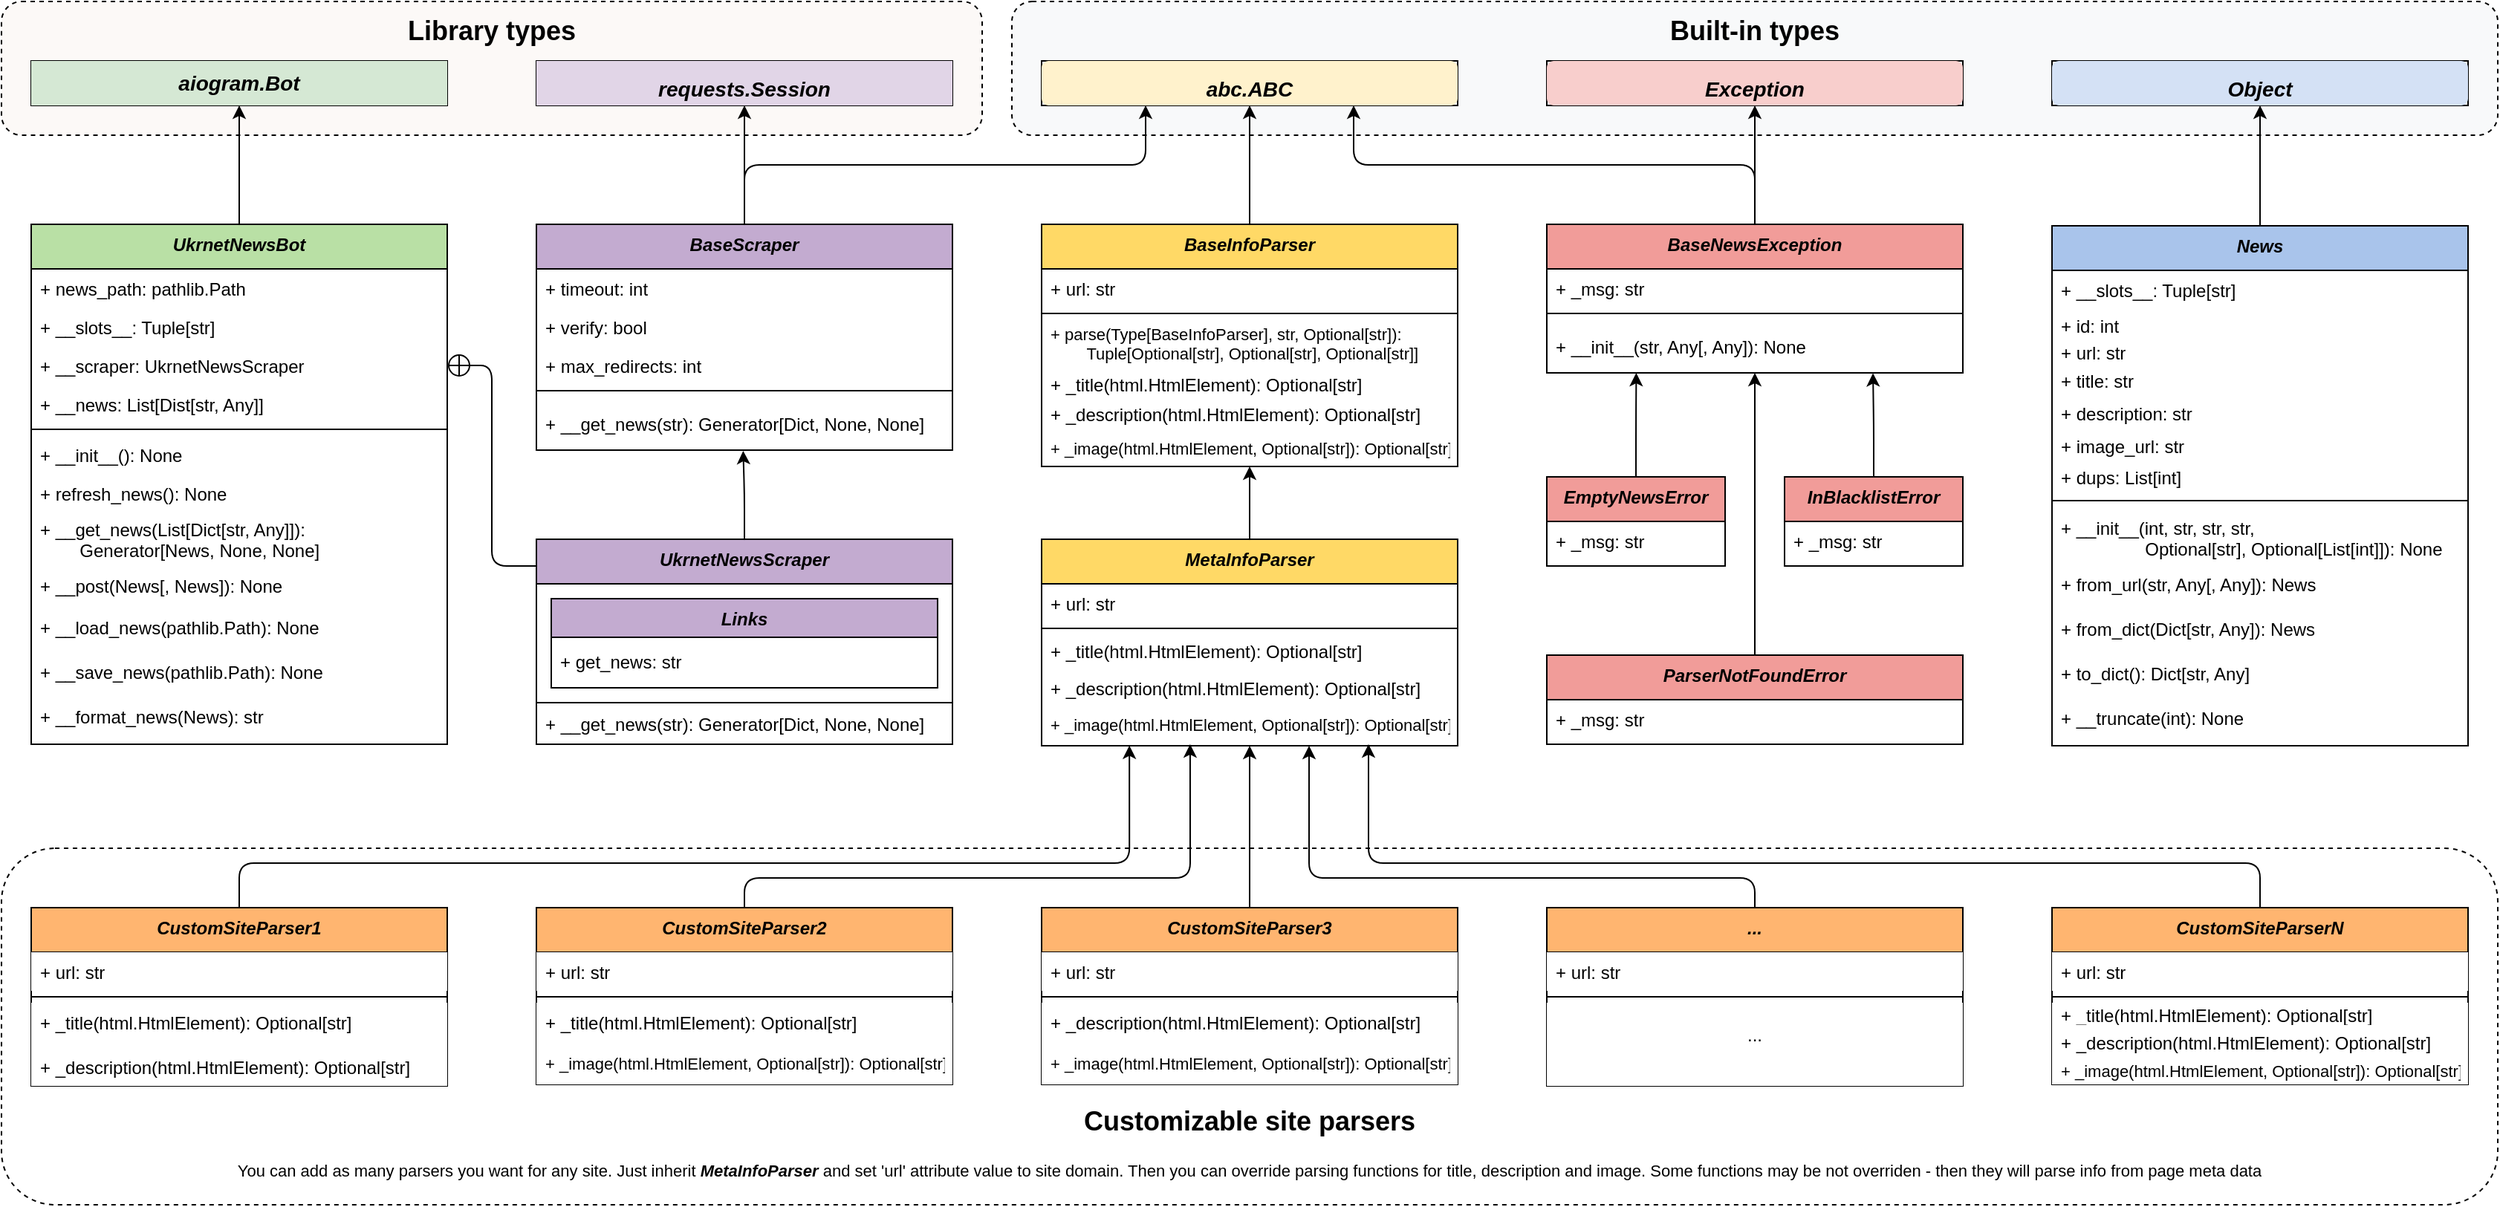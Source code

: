 <mxfile version="14.8.0"><diagram id="6u-zL3Y9RDKCUL9S6H2G" name="Page-1"><mxGraphModel dx="2031" dy="1097" grid="1" gridSize="10" guides="1" tooltips="1" connect="1" arrows="1" fold="1" page="1" pageScale="1" pageWidth="850" pageHeight="1100" background="#FFFFFF" math="0" shadow="0"><root><mxCell id="0"/><mxCell id="1" parent="0"/><mxCell id="o9ur8WxIDNS9izo58gdM-252" value="" style="rounded=1;whiteSpace=wrap;html=1;shadow=0;sketch=0;strokeWidth=1;align=right;verticalAlign=bottom;dashed=1;fillColor=#FFFFFF;" vertex="1" parent="1"><mxGeometry x="10" y="580" width="1680" height="240" as="geometry"/></mxCell><mxCell id="o9ur8WxIDNS9izo58gdM-254" value="&lt;h1&gt;&lt;font style=&quot;font-size: 18px&quot;&gt;Customizable site parsers&lt;br&gt;&lt;/font&gt;&lt;/h1&gt;&lt;p&gt;You can add as many parsers you want for any site. Just inherit &lt;i&gt;&lt;b&gt;MetaInfoParser &lt;/b&gt;&lt;/i&gt;and set 'url' attribute value to site domain. Then you can override parsing functions for title, description and image. Some functions may be not overriden - then they will parse info from page meta data&lt;br&gt;&lt;/p&gt;" style="text;html=1;strokeColor=none;spacing=5;spacingTop=-20;whiteSpace=wrap;overflow=hidden;rounded=0;shadow=0;labelBackgroundColor=#ffffff;sketch=0;fontSize=11;fontColor=#000000;align=center;verticalAlign=bottom;" vertex="1" parent="1"><mxGeometry x="10" y="739" width="1680" height="81" as="geometry"/></mxCell><mxCell id="o9ur8WxIDNS9izo58gdM-104" value="" style="rounded=1;whiteSpace=wrap;html=1;shadow=0;sketch=0;strokeWidth=1;align=right;verticalAlign=bottom;dashed=1;fillColor=#FCF9F7;" vertex="1" parent="1"><mxGeometry x="10" y="10" width="660" height="90" as="geometry"/></mxCell><mxCell id="o9ur8WxIDNS9izo58gdM-108" value="" style="rounded=1;whiteSpace=wrap;html=1;shadow=0;sketch=0;strokeWidth=1;align=right;verticalAlign=bottom;dashed=1;fillColor=#F8F9FA;" vertex="1" parent="1"><mxGeometry x="690" y="10" width="1000" height="90" as="geometry"/></mxCell><mxCell id="o9ur8WxIDNS9izo58gdM-11" value="" style="verticalLabelPosition=bottom;verticalAlign=top;html=1;shape=mxgraph.basic.rect;fillColor2=none;strokeWidth=1;size=20;indent=5;" vertex="1" parent="1"><mxGeometry x="30" y="50" width="280" height="30" as="geometry"/></mxCell><mxCell id="o9ur8WxIDNS9izo58gdM-62" value="" style="verticalLabelPosition=bottom;verticalAlign=top;html=1;shape=mxgraph.basic.rect;fillColor2=none;strokeWidth=1;size=20;indent=5;" vertex="1" parent="1"><mxGeometry x="370" y="50" width="280" height="30" as="geometry"/></mxCell><mxCell id="o9ur8WxIDNS9izo58gdM-77" value="" style="verticalLabelPosition=bottom;verticalAlign=top;html=1;shape=mxgraph.basic.rect;fillColor2=none;strokeWidth=1;size=20;indent=5;" vertex="1" parent="1"><mxGeometry x="710" y="50" width="280" height="30" as="geometry"/></mxCell><mxCell id="o9ur8WxIDNS9izo58gdM-109" value="" style="verticalLabelPosition=bottom;verticalAlign=top;html=1;shape=mxgraph.basic.rect;fillColor2=none;strokeWidth=1;size=20;indent=5;" vertex="1" parent="1"><mxGeometry x="1050" y="50" width="280" height="30" as="geometry"/></mxCell><mxCell id="o9ur8WxIDNS9izo58gdM-181" value="" style="verticalLabelPosition=bottom;verticalAlign=top;html=1;shape=mxgraph.basic.rect;fillColor2=none;strokeWidth=1;size=20;indent=5;" vertex="1" parent="1"><mxGeometry x="1390" y="50" width="280" height="30" as="geometry"/></mxCell><mxCell id="o9ur8WxIDNS9izo58gdM-12" value="&lt;div style=&quot;font-size: 14px&quot; align=&quot;center&quot;&gt;&lt;i&gt;&lt;b&gt;&lt;font style=&quot;font-size: 14px&quot;&gt;aiogram.Bot&lt;/font&gt;&lt;/b&gt;&lt;/i&gt;&lt;/div&gt;" style="text;html=1;strokeColor=none;align=center;verticalAlign=middle;whiteSpace=wrap;rounded=0;fillColor=#D5E8D4;" vertex="1" parent="1"><mxGeometry x="30" y="50" width="280" height="30" as="geometry"/></mxCell><mxCell id="o9ur8WxIDNS9izo58gdM-63" value="&lt;div align=&quot;justify&quot;&gt;&lt;i&gt;&lt;br&gt;&lt;/i&gt;&lt;/div&gt;&lt;div style=&quot;font-size: 14px&quot; align=&quot;center&quot;&gt;&lt;i&gt;&lt;b&gt;&lt;font style=&quot;font-size: 14px&quot;&gt;requests.Session&lt;/font&gt;&lt;/b&gt;&lt;/i&gt;&lt;/div&gt;" style="text;html=1;strokeColor=none;align=center;verticalAlign=bottom;whiteSpace=wrap;rounded=0;fillColor=#E1D5E7;" vertex="1" parent="1"><mxGeometry x="370" y="50" width="280" height="30" as="geometry"/></mxCell><mxCell id="o9ur8WxIDNS9izo58gdM-78" value="&lt;div align=&quot;justify&quot;&gt;&lt;i&gt;&lt;br&gt;&lt;/i&gt;&lt;/div&gt;&lt;div style=&quot;font-size: 14px&quot; align=&quot;center&quot;&gt;&lt;i&gt;&lt;b&gt;&lt;font style=&quot;font-size: 14px&quot;&gt;abc.ABC&lt;/font&gt;&lt;/b&gt;&lt;/i&gt;&lt;/div&gt;" style="text;html=1;strokeColor=none;align=center;verticalAlign=bottom;whiteSpace=wrap;rounded=1;fillColor=#FFF2CC;" vertex="1" parent="1"><mxGeometry x="710" y="50" width="280" height="30" as="geometry"/></mxCell><mxCell id="o9ur8WxIDNS9izo58gdM-111" value="&lt;div align=&quot;justify&quot;&gt;&lt;i&gt;&lt;br&gt;&lt;/i&gt;&lt;/div&gt;&lt;div style=&quot;font-size: 14px&quot; align=&quot;center&quot;&gt;&lt;i&gt;&lt;b&gt;&lt;font style=&quot;font-size: 14px&quot;&gt;Exception&lt;/font&gt;&lt;/b&gt;&lt;/i&gt;&lt;/div&gt;" style="text;html=1;strokeColor=none;align=center;verticalAlign=bottom;whiteSpace=wrap;rounded=1;fillColor=#F8CECC;" vertex="1" parent="1"><mxGeometry x="1050" y="50" width="280" height="30" as="geometry"/></mxCell><mxCell id="o9ur8WxIDNS9izo58gdM-182" value="&lt;div align=&quot;justify&quot;&gt;&lt;i&gt;&lt;br&gt;&lt;/i&gt;&lt;/div&gt;&lt;div style=&quot;font-size: 14px&quot; align=&quot;center&quot;&gt;&lt;i&gt;&lt;b&gt;&lt;font style=&quot;font-size: 14px&quot;&gt;Object&lt;/font&gt;&lt;/b&gt;&lt;/i&gt;&lt;/div&gt;" style="text;html=1;strokeColor=none;align=center;verticalAlign=bottom;whiteSpace=wrap;rounded=1;fillColor=#D4E1F5;" vertex="1" parent="1"><mxGeometry x="1390" y="50" width="280" height="30" as="geometry"/></mxCell><mxCell id="o9ur8WxIDNS9izo58gdM-59" style="edgeStyle=orthogonalEdgeStyle;rounded=1;orthogonalLoop=1;jettySize=auto;html=1;exitX=0.5;exitY=0;exitDx=0;exitDy=0;entryX=0.5;entryY=1;entryDx=0;entryDy=0;" edge="1" parent="1" source="o9ur8WxIDNS9izo58gdM-27" target="o9ur8WxIDNS9izo58gdM-12"><mxGeometry relative="1" as="geometry"/></mxCell><mxCell id="o9ur8WxIDNS9izo58gdM-27" value="UkrnetNewsBot" style="swimlane;fontStyle=3;align=center;verticalAlign=top;childLayout=stackLayout;horizontal=1;startSize=30;horizontalStack=0;resizeParent=1;resizeParentMax=0;resizeLast=0;collapsible=1;marginBottom=0;fillColor=#B9E0A5;" vertex="1" parent="1"><mxGeometry x="30" y="160" width="280" height="350" as="geometry"><mxRectangle x="20" y="140" width="100" height="26" as="alternateBounds"/></mxGeometry></mxCell><mxCell id="o9ur8WxIDNS9izo58gdM-28" value="+ news_path: pathlib.Path" style="text;strokeColor=none;fillColor=none;align=left;verticalAlign=top;spacingLeft=4;spacingRight=4;overflow=hidden;rotatable=0;points=[[0,0.5],[1,0.5]];portConstraint=eastwest;" vertex="1" parent="o9ur8WxIDNS9izo58gdM-27"><mxGeometry y="30" width="280" height="26" as="geometry"/></mxCell><mxCell id="o9ur8WxIDNS9izo58gdM-48" value="+ __slots__: Tuple[str]" style="text;strokeColor=none;fillColor=none;align=left;verticalAlign=top;spacingLeft=4;spacingRight=4;overflow=hidden;rotatable=0;points=[[0,0.5],[1,0.5]];portConstraint=eastwest;" vertex="1" parent="o9ur8WxIDNS9izo58gdM-27"><mxGeometry y="56" width="280" height="26" as="geometry"/></mxCell><mxCell id="o9ur8WxIDNS9izo58gdM-51" value="+ __scraper: UkrnetNewsScraper" style="text;strokeColor=none;fillColor=none;align=left;verticalAlign=top;spacingLeft=4;spacingRight=4;overflow=hidden;rotatable=0;points=[[0,0.5],[1,0.5]];portConstraint=eastwest;" vertex="1" parent="o9ur8WxIDNS9izo58gdM-27"><mxGeometry y="82" width="280" height="26" as="geometry"/></mxCell><mxCell id="o9ur8WxIDNS9izo58gdM-52" value="+ __news: List[Dist[str, Any]]" style="text;strokeColor=none;fillColor=none;align=left;verticalAlign=top;spacingLeft=4;spacingRight=4;overflow=hidden;rotatable=0;points=[[0,0.5],[1,0.5]];portConstraint=eastwest;" vertex="1" parent="o9ur8WxIDNS9izo58gdM-27"><mxGeometry y="108" width="280" height="26" as="geometry"/></mxCell><mxCell id="o9ur8WxIDNS9izo58gdM-29" value="" style="line;strokeWidth=1;fillColor=none;align=left;verticalAlign=middle;spacingTop=-1;spacingLeft=3;spacingRight=3;rotatable=0;labelPosition=right;points=[];portConstraint=eastwest;" vertex="1" parent="o9ur8WxIDNS9izo58gdM-27"><mxGeometry y="134" width="280" height="8" as="geometry"/></mxCell><mxCell id="o9ur8WxIDNS9izo58gdM-30" value="+ __init__(): None" style="text;strokeColor=none;fillColor=none;align=left;verticalAlign=top;spacingLeft=4;spacingRight=4;overflow=hidden;rotatable=0;points=[[0,0.5],[1,0.5]];portConstraint=eastwest;" vertex="1" parent="o9ur8WxIDNS9izo58gdM-27"><mxGeometry y="142" width="280" height="26" as="geometry"/></mxCell><mxCell id="o9ur8WxIDNS9izo58gdM-53" value="+ refresh_news(): None" style="text;strokeColor=none;fillColor=none;align=left;verticalAlign=top;spacingLeft=4;spacingRight=4;overflow=hidden;rotatable=0;points=[[0,0.5],[1,0.5]];portConstraint=eastwest;" vertex="1" parent="o9ur8WxIDNS9izo58gdM-27"><mxGeometry y="168" width="280" height="26" as="geometry"/></mxCell><mxCell id="o9ur8WxIDNS9izo58gdM-54" value="+ __get_news(List[Dict[str, Any]]):&#xA;        Generator[News, None, None]" style="text;strokeColor=none;fillColor=none;align=left;verticalAlign=middle;spacingLeft=4;spacingRight=4;overflow=hidden;rotatable=0;points=[[0,0.5],[1,0.5]];portConstraint=eastwest;spacing=2;spacingTop=0;spacingBottom=0;" vertex="1" parent="o9ur8WxIDNS9izo58gdM-27"><mxGeometry y="194" width="280" height="36" as="geometry"/></mxCell><mxCell id="o9ur8WxIDNS9izo58gdM-55" value="+ __post(News[, News]): None" style="text;strokeColor=none;fillColor=none;align=left;verticalAlign=top;spacingLeft=4;spacingRight=4;overflow=hidden;rotatable=0;points=[[0,0.5],[1,0.5]];portConstraint=eastwest;" vertex="1" parent="o9ur8WxIDNS9izo58gdM-27"><mxGeometry y="230" width="280" height="30" as="geometry"/></mxCell><mxCell id="o9ur8WxIDNS9izo58gdM-56" value="+ __load_news(pathlib.Path): None" style="text;strokeColor=none;fillColor=none;align=left;verticalAlign=top;spacingLeft=4;spacingRight=4;overflow=hidden;rotatable=0;points=[[0,0.5],[1,0.5]];portConstraint=eastwest;spacing=2;spacingTop=-2;" vertex="1" parent="o9ur8WxIDNS9izo58gdM-27"><mxGeometry y="260" width="280" height="30" as="geometry"/></mxCell><mxCell id="o9ur8WxIDNS9izo58gdM-57" value="+ __save_news(pathlib.Path): None" style="text;strokeColor=none;fillColor=none;align=left;verticalAlign=top;spacingLeft=4;spacingRight=4;overflow=hidden;rotatable=0;points=[[0,0.5],[1,0.5]];portConstraint=eastwest;spacing=2;spacingTop=-2;" vertex="1" parent="o9ur8WxIDNS9izo58gdM-27"><mxGeometry y="290" width="280" height="30" as="geometry"/></mxCell><mxCell id="o9ur8WxIDNS9izo58gdM-58" value="+ __format_news(News): str" style="text;strokeColor=none;fillColor=none;align=left;verticalAlign=top;spacingLeft=4;spacingRight=4;overflow=hidden;rotatable=0;points=[[0,0.5],[1,0.5]];portConstraint=eastwest;spacing=2;spacingTop=-2;" vertex="1" parent="o9ur8WxIDNS9izo58gdM-27"><mxGeometry y="320" width="280" height="30" as="geometry"/></mxCell><mxCell id="o9ur8WxIDNS9izo58gdM-183" style="edgeStyle=orthogonalEdgeStyle;rounded=1;orthogonalLoop=1;jettySize=auto;html=1;exitX=0.5;exitY=0;exitDx=0;exitDy=0;entryX=0.5;entryY=1;entryDx=0;entryDy=0;fontSize=11;startArrow=none;startFill=0;endArrow=classic;endFill=1;" edge="1" parent="1" source="o9ur8WxIDNS9izo58gdM-135" target="o9ur8WxIDNS9izo58gdM-182"><mxGeometry relative="1" as="geometry"/></mxCell><mxCell id="o9ur8WxIDNS9izo58gdM-135" value="News" style="swimlane;fontStyle=3;align=center;verticalAlign=top;childLayout=stackLayout;horizontal=1;startSize=30;horizontalStack=0;resizeParent=1;resizeParentMax=0;resizeLast=0;collapsible=1;marginBottom=0;fillColor=#A9C4EB;" vertex="1" parent="1"><mxGeometry x="1390" y="161" width="280" height="350" as="geometry"><mxRectangle x="20" y="140" width="100" height="26" as="alternateBounds"/></mxGeometry></mxCell><mxCell id="o9ur8WxIDNS9izo58gdM-137" value="+ __slots__: Tuple[str]" style="text;strokeColor=none;fillColor=none;align=left;verticalAlign=top;spacingLeft=4;spacingRight=4;overflow=hidden;rotatable=0;points=[[0,0.5],[1,0.5]];portConstraint=eastwest;" vertex="1" parent="o9ur8WxIDNS9izo58gdM-135"><mxGeometry y="30" width="280" height="26" as="geometry"/></mxCell><mxCell id="o9ur8WxIDNS9izo58gdM-138" value="+ id: int" style="text;strokeColor=none;fillColor=none;align=left;verticalAlign=top;spacingLeft=4;spacingRight=4;overflow=hidden;rotatable=0;points=[[0,0.5],[1,0.5]];portConstraint=eastwest;spacingBottom=0;spacingTop=-2;" vertex="1" parent="o9ur8WxIDNS9izo58gdM-135"><mxGeometry y="56" width="280" height="14" as="geometry"/></mxCell><mxCell id="o9ur8WxIDNS9izo58gdM-148" value="+ url: str" style="text;strokeColor=none;fillColor=none;align=left;verticalAlign=top;spacingLeft=4;spacingRight=4;overflow=hidden;rotatable=0;points=[[0,0.5],[1,0.5]];portConstraint=eastwest;spacingBottom=0;spacingTop=2;" vertex="1" parent="o9ur8WxIDNS9izo58gdM-135"><mxGeometry y="70" width="280" height="20" as="geometry"/></mxCell><mxCell id="o9ur8WxIDNS9izo58gdM-149" value="+ title: str" style="text;strokeColor=none;fillColor=none;align=left;verticalAlign=top;spacingLeft=4;spacingRight=4;overflow=hidden;rotatable=0;points=[[0,0.5],[1,0.5]];portConstraint=eastwest;spacingBottom=0;spacingTop=1;" vertex="1" parent="o9ur8WxIDNS9izo58gdM-135"><mxGeometry y="90" width="280" height="30" as="geometry"/></mxCell><mxCell id="o9ur8WxIDNS9izo58gdM-150" value="+ description: str" style="text;strokeColor=none;fillColor=none;align=left;verticalAlign=top;spacingLeft=4;spacingRight=4;overflow=hidden;rotatable=0;points=[[0,0.5],[1,0.5]];portConstraint=eastwest;spacingBottom=0;spacingTop=-7;" vertex="1" parent="o9ur8WxIDNS9izo58gdM-135"><mxGeometry y="120" width="280" height="20" as="geometry"/></mxCell><mxCell id="o9ur8WxIDNS9izo58gdM-152" value="+ image_url: str" style="text;strokeColor=none;fillColor=none;align=left;verticalAlign=top;spacingLeft=4;spacingRight=4;overflow=hidden;rotatable=0;points=[[0,0.5],[1,0.5]];portConstraint=eastwest;spacingBottom=0;spacingTop=-5;" vertex="1" parent="o9ur8WxIDNS9izo58gdM-135"><mxGeometry y="140" width="280" height="16" as="geometry"/></mxCell><mxCell id="o9ur8WxIDNS9izo58gdM-151" value="+ dups: List[int]" style="text;strokeColor=none;fillColor=none;align=left;verticalAlign=top;spacingLeft=4;spacingRight=4;overflow=hidden;rotatable=0;points=[[0,0.5],[1,0.5]];portConstraint=eastwest;spacingBottom=0;spacingTop=0;" vertex="1" parent="o9ur8WxIDNS9izo58gdM-135"><mxGeometry y="156" width="280" height="24" as="geometry"/></mxCell><mxCell id="o9ur8WxIDNS9izo58gdM-140" value="" style="line;strokeWidth=1;fillColor=none;align=left;verticalAlign=middle;spacingTop=-1;spacingLeft=3;spacingRight=3;rotatable=0;labelPosition=right;points=[];portConstraint=eastwest;" vertex="1" parent="o9ur8WxIDNS9izo58gdM-135"><mxGeometry y="180" width="280" height="10" as="geometry"/></mxCell><mxCell id="o9ur8WxIDNS9izo58gdM-141" value="+ __init__(int, str, str, str,&#xA;                 Optional[str], Optional[List[int]]): None" style="text;strokeColor=none;fillColor=none;align=left;verticalAlign=top;spacingLeft=4;spacingRight=4;overflow=hidden;rotatable=0;points=[[0,0.5],[1,0.5]];portConstraint=eastwest;" vertex="1" parent="o9ur8WxIDNS9izo58gdM-135"><mxGeometry y="190" width="280" height="40" as="geometry"/></mxCell><mxCell id="o9ur8WxIDNS9izo58gdM-147" value="+ from_url(str, Any[, Any]): News" style="text;strokeColor=none;fillColor=none;align=left;verticalAlign=top;spacingLeft=4;spacingRight=4;overflow=hidden;rotatable=0;points=[[0,0.5],[1,0.5]];portConstraint=eastwest;spacing=2;spacingTop=-2;" vertex="1" parent="o9ur8WxIDNS9izo58gdM-135"><mxGeometry y="230" width="280" height="30" as="geometry"/></mxCell><mxCell id="o9ur8WxIDNS9izo58gdM-155" value="+ from_dict(Dict[str, Any]): News" style="text;strokeColor=none;fillColor=none;align=left;verticalAlign=top;spacingLeft=4;spacingRight=4;overflow=hidden;rotatable=0;points=[[0,0.5],[1,0.5]];portConstraint=eastwest;spacing=2;spacingTop=-2;" vertex="1" parent="o9ur8WxIDNS9izo58gdM-135"><mxGeometry y="260" width="280" height="30" as="geometry"/></mxCell><mxCell id="o9ur8WxIDNS9izo58gdM-156" value="+ to_dict(): Dict[str, Any]" style="text;strokeColor=none;fillColor=none;align=left;verticalAlign=top;spacingLeft=4;spacingRight=4;overflow=hidden;rotatable=0;points=[[0,0.5],[1,0.5]];portConstraint=eastwest;spacing=2;spacingTop=-2;" vertex="1" parent="o9ur8WxIDNS9izo58gdM-135"><mxGeometry y="290" width="280" height="30" as="geometry"/></mxCell><mxCell id="o9ur8WxIDNS9izo58gdM-157" value="+ __truncate(int): None" style="text;strokeColor=none;fillColor=none;align=left;verticalAlign=top;spacingLeft=4;spacingRight=4;overflow=hidden;rotatable=0;points=[[0,0.5],[1,0.5]];portConstraint=eastwest;spacing=2;spacingTop=-2;" vertex="1" parent="o9ur8WxIDNS9izo58gdM-135"><mxGeometry y="320" width="280" height="30" as="geometry"/></mxCell><mxCell id="o9ur8WxIDNS9izo58gdM-79" style="edgeStyle=orthogonalEdgeStyle;rounded=1;orthogonalLoop=1;jettySize=auto;html=1;exitX=0.5;exitY=0;exitDx=0;exitDy=0;entryX=0.5;entryY=1;entryDx=0;entryDy=0;" edge="1" parent="1" source="o9ur8WxIDNS9izo58gdM-64" target="o9ur8WxIDNS9izo58gdM-63"><mxGeometry relative="1" as="geometry"/></mxCell><mxCell id="o9ur8WxIDNS9izo58gdM-103" style="edgeStyle=orthogonalEdgeStyle;rounded=1;orthogonalLoop=1;jettySize=auto;html=1;exitX=0.5;exitY=0;exitDx=0;exitDy=0;entryX=0.25;entryY=1;entryDx=0;entryDy=0;startArrow=none;startFill=0;endArrow=classic;endFill=1;" edge="1" parent="1" source="o9ur8WxIDNS9izo58gdM-64" target="o9ur8WxIDNS9izo58gdM-78"><mxGeometry relative="1" as="geometry"/></mxCell><mxCell id="o9ur8WxIDNS9izo58gdM-64" value="BaseScraper" style="swimlane;fontStyle=3;align=center;verticalAlign=top;childLayout=stackLayout;horizontal=1;startSize=30;horizontalStack=0;resizeParent=1;resizeParentMax=0;resizeLast=0;collapsible=1;marginBottom=0;fillColor=#C3ABD0;" vertex="1" parent="1"><mxGeometry x="370" y="160" width="280" height="152" as="geometry"><mxRectangle x="20" y="140" width="100" height="26" as="alternateBounds"/></mxGeometry></mxCell><mxCell id="o9ur8WxIDNS9izo58gdM-65" value="+ timeout: int" style="text;strokeColor=none;fillColor=none;align=left;verticalAlign=top;spacingLeft=4;spacingRight=4;overflow=hidden;rotatable=0;points=[[0,0.5],[1,0.5]];portConstraint=eastwest;" vertex="1" parent="o9ur8WxIDNS9izo58gdM-64"><mxGeometry y="30" width="280" height="26" as="geometry"/></mxCell><mxCell id="o9ur8WxIDNS9izo58gdM-66" value="+ verify: bool" style="text;strokeColor=none;fillColor=none;align=left;verticalAlign=top;spacingLeft=4;spacingRight=4;overflow=hidden;rotatable=0;points=[[0,0.5],[1,0.5]];portConstraint=eastwest;" vertex="1" parent="o9ur8WxIDNS9izo58gdM-64"><mxGeometry y="56" width="280" height="26" as="geometry"/></mxCell><mxCell id="o9ur8WxIDNS9izo58gdM-67" value="+ max_redirects: int" style="text;strokeColor=none;fillColor=none;align=left;verticalAlign=top;spacingLeft=4;spacingRight=4;overflow=hidden;rotatable=0;points=[[0,0.5],[1,0.5]];portConstraint=eastwest;" vertex="1" parent="o9ur8WxIDNS9izo58gdM-64"><mxGeometry y="82" width="280" height="26" as="geometry"/></mxCell><mxCell id="o9ur8WxIDNS9izo58gdM-69" value="" style="line;strokeWidth=1;fillColor=none;align=left;verticalAlign=middle;spacingTop=-1;spacingLeft=3;spacingRight=3;rotatable=0;labelPosition=right;points=[];portConstraint=eastwest;" vertex="1" parent="o9ur8WxIDNS9izo58gdM-64"><mxGeometry y="108" width="280" height="8" as="geometry"/></mxCell><mxCell id="o9ur8WxIDNS9izo58gdM-72" value="+ __get_news(str): Generator[Dict, None, None]" style="text;strokeColor=none;fillColor=none;align=left;verticalAlign=middle;spacingLeft=4;spacingRight=4;overflow=hidden;rotatable=0;points=[[0,0.5],[1,0.5]];portConstraint=eastwest;spacing=2;spacingTop=0;spacingBottom=0;" vertex="1" parent="o9ur8WxIDNS9izo58gdM-64"><mxGeometry y="116" width="280" height="36" as="geometry"/></mxCell><mxCell id="o9ur8WxIDNS9izo58gdM-167" style="edgeStyle=orthogonalEdgeStyle;rounded=1;orthogonalLoop=1;jettySize=auto;html=1;exitX=0.5;exitY=0;exitDx=0;exitDy=0;entryX=0.5;entryY=1;entryDx=0;entryDy=0;startArrow=none;startFill=0;endArrow=classic;endFill=1;" edge="1" parent="1" source="o9ur8WxIDNS9izo58gdM-160" target="o9ur8WxIDNS9izo58gdM-78"><mxGeometry relative="1" as="geometry"/></mxCell><mxCell id="o9ur8WxIDNS9izo58gdM-160" value="BaseInfoParser" style="swimlane;fontStyle=3;align=center;verticalAlign=top;childLayout=stackLayout;horizontal=1;startSize=30;horizontalStack=0;resizeParent=1;resizeParentMax=0;resizeLast=0;collapsible=1;marginBottom=0;fillColor=#FFD966;" vertex="1" parent="1"><mxGeometry x="710" y="160" width="280" height="163" as="geometry"><mxRectangle x="20" y="140" width="100" height="26" as="alternateBounds"/></mxGeometry></mxCell><mxCell id="o9ur8WxIDNS9izo58gdM-161" value="+ url: str" style="text;strokeColor=none;fillColor=none;align=left;verticalAlign=top;spacingLeft=4;spacingRight=4;overflow=hidden;rotatable=0;points=[[0,0.5],[1,0.5]];portConstraint=eastwest;" vertex="1" parent="o9ur8WxIDNS9izo58gdM-160"><mxGeometry y="30" width="280" height="26" as="geometry"/></mxCell><mxCell id="o9ur8WxIDNS9izo58gdM-164" value="" style="line;strokeWidth=1;fillColor=none;align=left;verticalAlign=middle;spacingTop=-1;spacingLeft=3;spacingRight=3;rotatable=0;labelPosition=right;points=[];portConstraint=eastwest;" vertex="1" parent="o9ur8WxIDNS9izo58gdM-160"><mxGeometry y="56" width="280" height="8" as="geometry"/></mxCell><mxCell id="o9ur8WxIDNS9izo58gdM-165" value="+ parse(Type[BaseInfoParser], str, Optional[str]):&#xA;        Tuple[Optional[str], Optional[str], Optional[str]] " style="text;strokeColor=none;fillColor=none;align=left;verticalAlign=middle;spacingLeft=4;spacingRight=4;overflow=hidden;rotatable=0;points=[[0,0.5],[1,0.5]];portConstraint=eastwest;spacing=2;spacingTop=0;spacingBottom=2;fontSize=11;" vertex="1" parent="o9ur8WxIDNS9izo58gdM-160"><mxGeometry y="64" width="280" height="34" as="geometry"/></mxCell><mxCell id="o9ur8WxIDNS9izo58gdM-168" value="+ _title(html.HtmlElement): Optional[str]" style="text;strokeColor=none;fillColor=none;align=left;verticalAlign=middle;spacingLeft=4;spacingRight=4;overflow=hidden;rotatable=0;points=[[0,0.5],[1,0.5]];portConstraint=eastwest;spacing=2;spacingTop=0;spacingBottom=0;fontSize=12;" vertex="1" parent="o9ur8WxIDNS9izo58gdM-160"><mxGeometry y="98" width="280" height="19" as="geometry"/></mxCell><mxCell id="o9ur8WxIDNS9izo58gdM-169" value="+ _description(html.HtmlElement): Optional[str]" style="text;strokeColor=none;fillColor=none;align=left;verticalAlign=middle;spacingLeft=4;spacingRight=4;overflow=hidden;rotatable=0;points=[[0,0.5],[1,0.5]];portConstraint=eastwest;spacing=2;spacingTop=0;spacingBottom=0;fontSize=12;" vertex="1" parent="o9ur8WxIDNS9izo58gdM-160"><mxGeometry y="117" width="280" height="21" as="geometry"/></mxCell><mxCell id="o9ur8WxIDNS9izo58gdM-170" value="+ _image(html.HtmlElement, Optional[str]): Optional[str]" style="text;strokeColor=none;fillColor=none;align=left;verticalAlign=middle;spacingLeft=4;spacingRight=4;overflow=hidden;rotatable=0;points=[[0,0.5],[1,0.5]];portConstraint=eastwest;spacing=2;spacingTop=0;spacingBottom=0;fontSize=11;" vertex="1" parent="o9ur8WxIDNS9izo58gdM-160"><mxGeometry y="138" width="280" height="25" as="geometry"/></mxCell><mxCell id="o9ur8WxIDNS9izo58gdM-178" style="edgeStyle=orthogonalEdgeStyle;rounded=1;orthogonalLoop=1;jettySize=auto;html=1;exitX=0.5;exitY=0;exitDx=0;exitDy=0;entryX=0.5;entryY=1;entryDx=0;entryDy=0;fontSize=11;startArrow=none;startFill=0;endArrow=classic;endFill=1;" edge="1" parent="1" source="o9ur8WxIDNS9izo58gdM-171" target="o9ur8WxIDNS9izo58gdM-160"><mxGeometry relative="1" as="geometry"/></mxCell><mxCell id="o9ur8WxIDNS9izo58gdM-171" value="MetaInfoParser" style="swimlane;fontStyle=3;align=center;verticalAlign=top;childLayout=stackLayout;horizontal=1;startSize=30;horizontalStack=0;resizeParent=1;resizeParentMax=0;resizeLast=0;collapsible=1;marginBottom=0;fillColor=#FFD966;" vertex="1" parent="1"><mxGeometry x="710" y="372" width="280" height="139" as="geometry"><mxRectangle x="20" y="140" width="100" height="26" as="alternateBounds"/></mxGeometry></mxCell><mxCell id="o9ur8WxIDNS9izo58gdM-172" value="+ url: str" style="text;strokeColor=none;fillColor=none;align=left;verticalAlign=top;spacingLeft=4;spacingRight=4;overflow=hidden;rotatable=0;points=[[0,0.5],[1,0.5]];portConstraint=eastwest;" vertex="1" parent="o9ur8WxIDNS9izo58gdM-171"><mxGeometry y="30" width="280" height="26" as="geometry"/></mxCell><mxCell id="o9ur8WxIDNS9izo58gdM-173" value="" style="line;strokeWidth=1;fillColor=none;align=left;verticalAlign=middle;spacingTop=-1;spacingLeft=3;spacingRight=3;rotatable=0;labelPosition=right;points=[];portConstraint=eastwest;" vertex="1" parent="o9ur8WxIDNS9izo58gdM-171"><mxGeometry y="56" width="280" height="8" as="geometry"/></mxCell><mxCell id="o9ur8WxIDNS9izo58gdM-175" value="+ _title(html.HtmlElement): Optional[str]" style="text;strokeColor=none;fillColor=none;align=left;verticalAlign=middle;spacingLeft=4;spacingRight=4;overflow=hidden;rotatable=0;points=[[0,0.5],[1,0.5]];portConstraint=eastwest;spacing=2;spacingTop=0;spacingBottom=0;fontSize=12;" vertex="1" parent="o9ur8WxIDNS9izo58gdM-171"><mxGeometry y="64" width="280" height="22" as="geometry"/></mxCell><mxCell id="o9ur8WxIDNS9izo58gdM-176" value="+ _description(html.HtmlElement): Optional[str]" style="text;strokeColor=none;fillColor=none;align=left;verticalAlign=middle;spacingLeft=4;spacingRight=4;overflow=hidden;rotatable=0;points=[[0,0.5],[1,0.5]];portConstraint=eastwest;spacing=2;spacingTop=4;spacingBottom=0;fontSize=12;" vertex="1" parent="o9ur8WxIDNS9izo58gdM-171"><mxGeometry y="86" width="280" height="24" as="geometry"/></mxCell><mxCell id="o9ur8WxIDNS9izo58gdM-177" value="+ _image(html.HtmlElement, Optional[str]): Optional[str]" style="text;strokeColor=none;fillColor=none;align=left;verticalAlign=middle;spacingLeft=4;spacingRight=4;overflow=hidden;rotatable=0;points=[[0,0.5],[1,0.5]];portConstraint=eastwest;spacing=2;spacingTop=0;spacingBottom=0;fontSize=11;" vertex="1" parent="o9ur8WxIDNS9izo58gdM-171"><mxGeometry y="110" width="280" height="29" as="geometry"/></mxCell><mxCell id="o9ur8WxIDNS9izo58gdM-222" style="edgeStyle=orthogonalEdgeStyle;rounded=1;orthogonalLoop=1;jettySize=auto;html=1;exitX=0.5;exitY=0;exitDx=0;exitDy=0;fontSize=11;startArrow=none;startFill=0;endArrow=classic;endFill=1;" edge="1" parent="1" source="o9ur8WxIDNS9izo58gdM-216" target="o9ur8WxIDNS9izo58gdM-171"><mxGeometry relative="1" as="geometry"/></mxCell><mxCell id="o9ur8WxIDNS9izo58gdM-216" value="CustomSiteParser3" style="swimlane;fontStyle=3;align=center;verticalAlign=top;childLayout=stackLayout;horizontal=1;startSize=30;horizontalStack=0;resizeParent=1;resizeParentMax=0;resizeLast=0;collapsible=1;marginBottom=0;fillColor=#FFB570;" vertex="1" parent="1"><mxGeometry x="710" y="620" width="280" height="119" as="geometry"><mxRectangle x="20" y="140" width="100" height="26" as="alternateBounds"/></mxGeometry></mxCell><mxCell id="o9ur8WxIDNS9izo58gdM-217" value="+ url: str" style="text;strokeColor=none;align=left;verticalAlign=top;spacingLeft=4;spacingRight=4;overflow=hidden;rotatable=0;points=[[0,0.5],[1,0.5]];portConstraint=eastwest;fillColor=#FFFFFF;" vertex="1" parent="o9ur8WxIDNS9izo58gdM-216"><mxGeometry y="30" width="280" height="26" as="geometry"/></mxCell><mxCell id="o9ur8WxIDNS9izo58gdM-218" value="" style="line;strokeWidth=1;align=left;verticalAlign=middle;spacingTop=-1;spacingLeft=3;spacingRight=3;rotatable=0;labelPosition=right;points=[];portConstraint=eastwest;fillColor=#FFFFFF;" vertex="1" parent="o9ur8WxIDNS9izo58gdM-216"><mxGeometry y="56" width="280" height="8" as="geometry"/></mxCell><mxCell id="o9ur8WxIDNS9izo58gdM-219" value="+ _description(html.HtmlElement): Optional[str]" style="text;strokeColor=none;align=left;verticalAlign=middle;spacingLeft=4;spacingRight=4;overflow=hidden;rotatable=0;points=[[0,0.5],[1,0.5]];portConstraint=eastwest;spacing=2;spacingTop=0;spacingBottom=0;fontSize=12;fillColor=#FFFFFF;" vertex="1" parent="o9ur8WxIDNS9izo58gdM-216"><mxGeometry y="64" width="280" height="26" as="geometry"/></mxCell><mxCell id="o9ur8WxIDNS9izo58gdM-221" value="+ _image(html.HtmlElement, Optional[str]): Optional[str]" style="text;strokeColor=none;align=left;verticalAlign=middle;spacingLeft=4;spacingRight=4;overflow=hidden;rotatable=0;points=[[0,0.5],[1,0.5]];portConstraint=eastwest;spacing=2;spacingTop=0;spacingBottom=0;fontSize=11;fillColor=#FFFFFF;" vertex="1" parent="o9ur8WxIDNS9izo58gdM-216"><mxGeometry y="90" width="280" height="29" as="geometry"/></mxCell><mxCell id="o9ur8WxIDNS9izo58gdM-237" style="edgeStyle=orthogonalEdgeStyle;rounded=1;orthogonalLoop=1;jettySize=auto;html=1;exitX=0.5;exitY=0;exitDx=0;exitDy=0;entryX=0.357;entryY=0.966;entryDx=0;entryDy=0;entryPerimeter=0;fontSize=11;startArrow=none;startFill=0;endArrow=classic;endFill=1;" edge="1" parent="1" source="o9ur8WxIDNS9izo58gdM-223" target="o9ur8WxIDNS9izo58gdM-177"><mxGeometry relative="1" as="geometry"><Array as="points"><mxPoint x="510" y="600"/><mxPoint x="810" y="600"/></Array></mxGeometry></mxCell><mxCell id="o9ur8WxIDNS9izo58gdM-223" value="CustomSiteParser2" style="swimlane;fontStyle=3;align=center;verticalAlign=top;childLayout=stackLayout;horizontal=1;startSize=30;horizontalStack=0;resizeParent=1;resizeParentMax=0;resizeLast=0;collapsible=1;marginBottom=0;fillColor=#FFB570;" vertex="1" parent="1"><mxGeometry x="370" y="620" width="280" height="119" as="geometry"><mxRectangle x="20" y="140" width="100" height="26" as="alternateBounds"/></mxGeometry></mxCell><mxCell id="o9ur8WxIDNS9izo58gdM-224" value="+ url: str" style="text;strokeColor=none;align=left;verticalAlign=top;spacingLeft=4;spacingRight=4;overflow=hidden;rotatable=0;points=[[0,0.5],[1,0.5]];portConstraint=eastwest;fillColor=#FFFFFF;" vertex="1" parent="o9ur8WxIDNS9izo58gdM-223"><mxGeometry y="30" width="280" height="26" as="geometry"/></mxCell><mxCell id="o9ur8WxIDNS9izo58gdM-225" value="" style="line;strokeWidth=1;align=left;verticalAlign=middle;spacingTop=-1;spacingLeft=3;spacingRight=3;rotatable=0;labelPosition=right;points=[];portConstraint=eastwest;fillColor=#FFFFFF;" vertex="1" parent="o9ur8WxIDNS9izo58gdM-223"><mxGeometry y="56" width="280" height="8" as="geometry"/></mxCell><mxCell id="o9ur8WxIDNS9izo58gdM-226" value="+ _title(html.HtmlElement): Optional[str]" style="text;strokeColor=none;align=left;verticalAlign=middle;spacingLeft=4;spacingRight=4;overflow=hidden;rotatable=0;points=[[0,0.5],[1,0.5]];portConstraint=eastwest;spacing=2;spacingTop=0;spacingBottom=0;fontSize=12;fillColor=#FFFFFF;" vertex="1" parent="o9ur8WxIDNS9izo58gdM-223"><mxGeometry y="64" width="280" height="26" as="geometry"/></mxCell><mxCell id="o9ur8WxIDNS9izo58gdM-227" value="+ _image(html.HtmlElement, Optional[str]): Optional[str]" style="text;strokeColor=none;align=left;verticalAlign=middle;spacingLeft=4;spacingRight=4;overflow=hidden;rotatable=0;points=[[0,0.5],[1,0.5]];portConstraint=eastwest;spacing=2;spacingTop=0;spacingBottom=0;fontSize=11;fillColor=#FFFFFF;" vertex="1" parent="o9ur8WxIDNS9izo58gdM-223"><mxGeometry y="90" width="280" height="29" as="geometry"/></mxCell><mxCell id="o9ur8WxIDNS9izo58gdM-250" style="edgeStyle=orthogonalEdgeStyle;rounded=1;orthogonalLoop=1;jettySize=auto;html=1;exitX=0.5;exitY=0;exitDx=0;exitDy=0;fontSize=11;startArrow=none;startFill=0;endArrow=classic;endFill=1;" edge="1" parent="1" source="o9ur8WxIDNS9izo58gdM-239"><mxGeometry relative="1" as="geometry"><mxPoint x="930" y="510" as="targetPoint"/><Array as="points"><mxPoint x="1530" y="590"/><mxPoint x="930" y="590"/></Array></mxGeometry></mxCell><mxCell id="o9ur8WxIDNS9izo58gdM-239" value="CustomSiteParserN" style="swimlane;fontStyle=3;align=center;verticalAlign=top;childLayout=stackLayout;horizontal=1;startSize=30;horizontalStack=0;resizeParent=1;resizeParentMax=0;resizeLast=0;collapsible=1;marginBottom=0;fillColor=#FFB570;" vertex="1" parent="1"><mxGeometry x="1390" y="620" width="280" height="119" as="geometry"><mxRectangle x="20" y="140" width="100" height="26" as="alternateBounds"/></mxGeometry></mxCell><mxCell id="o9ur8WxIDNS9izo58gdM-240" value="+ url: str" style="text;strokeColor=none;align=left;verticalAlign=top;spacingLeft=4;spacingRight=4;overflow=hidden;rotatable=0;points=[[0,0.5],[1,0.5]];portConstraint=eastwest;fillColor=#FFFFFF;" vertex="1" parent="o9ur8WxIDNS9izo58gdM-239"><mxGeometry y="30" width="280" height="26" as="geometry"/></mxCell><mxCell id="o9ur8WxIDNS9izo58gdM-241" value="" style="line;strokeWidth=1;align=left;verticalAlign=middle;spacingTop=-1;spacingLeft=3;spacingRight=3;rotatable=0;labelPosition=right;points=[];portConstraint=eastwest;fillColor=#FFFFFF;" vertex="1" parent="o9ur8WxIDNS9izo58gdM-239"><mxGeometry y="56" width="280" height="8" as="geometry"/></mxCell><mxCell id="o9ur8WxIDNS9izo58gdM-242" value="+ _title(html.HtmlElement): Optional[str]" style="text;strokeColor=none;align=left;verticalAlign=middle;spacingLeft=4;spacingRight=4;overflow=hidden;rotatable=0;points=[[0,0.5],[1,0.5]];portConstraint=eastwest;spacing=2;spacingTop=0;spacingBottom=0;fontSize=12;fillColor=#FFFFFF;" vertex="1" parent="o9ur8WxIDNS9izo58gdM-239"><mxGeometry y="64" width="280" height="16" as="geometry"/></mxCell><mxCell id="o9ur8WxIDNS9izo58gdM-251" value="+ _description(html.HtmlElement): Optional[str]" style="text;strokeColor=none;align=left;verticalAlign=middle;spacingLeft=4;spacingRight=4;overflow=hidden;rotatable=0;points=[[0,0.5],[1,0.5]];portConstraint=eastwest;spacing=2;spacingTop=1;spacingBottom=0;fontSize=12;fillColor=#FFFFFF;" vertex="1" parent="o9ur8WxIDNS9izo58gdM-239"><mxGeometry y="80" width="280" height="20" as="geometry"/></mxCell><mxCell id="o9ur8WxIDNS9izo58gdM-243" value="+ _image(html.HtmlElement, Optional[str]): Optional[str]" style="text;strokeColor=none;align=left;verticalAlign=middle;spacingLeft=4;spacingRight=4;overflow=hidden;rotatable=0;points=[[0,0.5],[1,0.5]];portConstraint=eastwest;spacing=2;spacingTop=0;spacingBottom=0;fontSize=11;fillColor=#FFFFFF;" vertex="1" parent="o9ur8WxIDNS9izo58gdM-239"><mxGeometry y="100" width="280" height="19" as="geometry"/></mxCell><mxCell id="o9ur8WxIDNS9izo58gdM-238" style="edgeStyle=orthogonalEdgeStyle;rounded=1;orthogonalLoop=1;jettySize=auto;html=1;exitX=0.5;exitY=0;exitDx=0;exitDy=0;entryX=0.211;entryY=0.994;entryDx=0;entryDy=0;entryPerimeter=0;fontSize=11;startArrow=none;startFill=0;endArrow=classic;endFill=1;" edge="1" parent="1" source="o9ur8WxIDNS9izo58gdM-229" target="o9ur8WxIDNS9izo58gdM-177"><mxGeometry relative="1" as="geometry"><Array as="points"><mxPoint x="170" y="590"/><mxPoint x="769" y="590"/></Array></mxGeometry></mxCell><mxCell id="o9ur8WxIDNS9izo58gdM-229" value="CustomSiteParser1" style="swimlane;fontStyle=3;align=center;verticalAlign=top;childLayout=stackLayout;horizontal=1;startSize=30;horizontalStack=0;resizeParent=1;resizeParentMax=0;resizeLast=0;collapsible=1;marginBottom=0;fillColor=#FFB570;" vertex="1" parent="1"><mxGeometry x="30" y="620" width="280" height="120" as="geometry"><mxRectangle x="20" y="140" width="100" height="26" as="alternateBounds"/></mxGeometry></mxCell><mxCell id="o9ur8WxIDNS9izo58gdM-230" value="+ url: str" style="text;strokeColor=none;align=left;verticalAlign=top;spacingLeft=4;spacingRight=4;overflow=hidden;rotatable=0;points=[[0,0.5],[1,0.5]];portConstraint=eastwest;fillColor=#FFFFFF;" vertex="1" parent="o9ur8WxIDNS9izo58gdM-229"><mxGeometry y="30" width="280" height="26" as="geometry"/></mxCell><mxCell id="o9ur8WxIDNS9izo58gdM-231" value="" style="line;strokeWidth=1;align=left;verticalAlign=middle;spacingTop=-1;spacingLeft=3;spacingRight=3;rotatable=0;labelPosition=right;points=[];portConstraint=eastwest;fillColor=#FFFFFF;" vertex="1" parent="o9ur8WxIDNS9izo58gdM-229"><mxGeometry y="56" width="280" height="8" as="geometry"/></mxCell><mxCell id="o9ur8WxIDNS9izo58gdM-232" value="+ _title(html.HtmlElement): Optional[str]" style="text;strokeColor=none;align=left;verticalAlign=middle;spacingLeft=4;spacingRight=4;overflow=hidden;rotatable=0;points=[[0,0.5],[1,0.5]];portConstraint=eastwest;spacing=2;spacingTop=0;spacingBottom=0;fontSize=12;fillColor=#FFFFFF;" vertex="1" parent="o9ur8WxIDNS9izo58gdM-229"><mxGeometry y="64" width="280" height="26" as="geometry"/></mxCell><mxCell id="o9ur8WxIDNS9izo58gdM-235" value="+ _description(html.HtmlElement): Optional[str]" style="text;strokeColor=none;align=left;verticalAlign=middle;spacingLeft=4;spacingRight=4;overflow=hidden;rotatable=0;points=[[0,0.5],[1,0.5]];portConstraint=eastwest;spacing=2;spacingTop=4;spacingBottom=0;fontSize=12;fillColor=#FFFFFF;" vertex="1" parent="o9ur8WxIDNS9izo58gdM-229"><mxGeometry y="90" width="280" height="30" as="geometry"/></mxCell><mxCell id="o9ur8WxIDNS9izo58gdM-249" style="edgeStyle=orthogonalEdgeStyle;rounded=1;orthogonalLoop=1;jettySize=auto;html=1;exitX=0.5;exitY=0;exitDx=0;exitDy=0;fontSize=11;startArrow=none;startFill=0;endArrow=classic;endFill=1;" edge="1" parent="1" source="o9ur8WxIDNS9izo58gdM-244"><mxGeometry relative="1" as="geometry"><mxPoint x="890" y="511" as="targetPoint"/><Array as="points"><mxPoint x="1190" y="600"/><mxPoint x="890" y="600"/></Array></mxGeometry></mxCell><mxCell id="o9ur8WxIDNS9izo58gdM-244" value="..." style="swimlane;fontStyle=3;align=center;verticalAlign=top;childLayout=stackLayout;horizontal=1;startSize=30;horizontalStack=0;resizeParent=1;resizeParentMax=0;resizeLast=0;collapsible=1;marginBottom=0;fillColor=#FFB570;" vertex="1" parent="1"><mxGeometry x="1050" y="620" width="280" height="120" as="geometry"><mxRectangle x="20" y="140" width="100" height="26" as="alternateBounds"/></mxGeometry></mxCell><mxCell id="o9ur8WxIDNS9izo58gdM-245" value="+ url: str" style="text;strokeColor=none;align=left;verticalAlign=top;spacingLeft=4;spacingRight=4;overflow=hidden;rotatable=0;points=[[0,0.5],[1,0.5]];portConstraint=eastwest;fillColor=#FFFFFF;" vertex="1" parent="o9ur8WxIDNS9izo58gdM-244"><mxGeometry y="30" width="280" height="26" as="geometry"/></mxCell><mxCell id="o9ur8WxIDNS9izo58gdM-246" value="" style="line;strokeWidth=1;align=left;verticalAlign=middle;spacingTop=-1;spacingLeft=3;spacingRight=3;rotatable=0;labelPosition=right;points=[];portConstraint=eastwest;labelBackgroundColor=#ffffff;" vertex="1" parent="o9ur8WxIDNS9izo58gdM-244"><mxGeometry y="56" width="280" height="8" as="geometry"/></mxCell><mxCell id="o9ur8WxIDNS9izo58gdM-247" value="...&#xA;" style="text;strokeColor=none;align=center;verticalAlign=middle;spacingLeft=4;spacingRight=4;overflow=hidden;rotatable=0;points=[[0,0.5],[1,0.5]];portConstraint=eastwest;spacing=2;spacingTop=0;spacingBottom=0;fontSize=12;fillColor=#FFFFFF;" vertex="1" parent="o9ur8WxIDNS9izo58gdM-244"><mxGeometry y="64" width="280" height="56" as="geometry"/></mxCell><mxCell id="o9ur8WxIDNS9izo58gdM-93" style="edgeStyle=orthogonalEdgeStyle;rounded=1;orthogonalLoop=1;jettySize=auto;html=1;exitX=0.5;exitY=0;exitDx=0;exitDy=0;entryX=0.497;entryY=1.014;entryDx=0;entryDy=0;entryPerimeter=0;" edge="1" parent="1" source="o9ur8WxIDNS9izo58gdM-83" target="o9ur8WxIDNS9izo58gdM-72"><mxGeometry relative="1" as="geometry"/></mxCell><mxCell id="o9ur8WxIDNS9izo58gdM-83" value="UkrnetNewsScraper" style="swimlane;fontStyle=3;align=center;verticalAlign=top;childLayout=stackLayout;horizontal=1;startSize=30;horizontalStack=0;resizeParent=1;resizeParentMax=0;resizeLast=0;collapsible=1;marginBottom=0;fillColor=#C3ABD0;" vertex="1" parent="1"><mxGeometry x="370" y="372" width="280" height="138" as="geometry"><mxRectangle x="20" y="140" width="100" height="26" as="alternateBounds"/></mxGeometry></mxCell><mxCell id="o9ur8WxIDNS9izo58gdM-127" value="" style="group;fillColor=#ffffff;" vertex="1" connectable="0" parent="o9ur8WxIDNS9izo58gdM-83"><mxGeometry y="30" width="280" height="80" as="geometry"/></mxCell><mxCell id="o9ur8WxIDNS9izo58gdM-126" value="" style="verticalLabelPosition=bottom;verticalAlign=top;html=1;shape=mxgraph.basic.frame;dx=10;rounded=0;shadow=0;sketch=0;strokeWidth=1;fillColor=none;" vertex="1" parent="o9ur8WxIDNS9izo58gdM-127"><mxGeometry width="280" height="80" as="geometry"/></mxCell><mxCell id="o9ur8WxIDNS9izo58gdM-89" value="Links" style="swimlane;fontStyle=3;align=center;verticalAlign=top;childLayout=stackLayout;horizontal=1;startSize=26;horizontalStack=0;resizeParent=1;resizeParentMax=0;resizeLast=0;collapsible=1;marginBottom=0;rounded=0;html=0;spacingLeft=0;spacingTop=0;spacingBottom=0;fillColor=#C3ABD0;" vertex="1" parent="o9ur8WxIDNS9izo58gdM-127"><mxGeometry x="10" y="10" width="260" height="60" as="geometry"><mxRectangle y="30" width="280" height="26" as="alternateBounds"/></mxGeometry></mxCell><mxCell id="o9ur8WxIDNS9izo58gdM-90" value="+ get_news: str" style="text;strokeColor=none;fillColor=none;align=left;verticalAlign=top;spacingLeft=4;spacingRight=4;overflow=hidden;rotatable=0;points=[[0,0.5],[1,0.5]];portConstraint=eastwest;spacingTop=3;" vertex="1" parent="o9ur8WxIDNS9izo58gdM-89"><mxGeometry y="26" width="260" height="34" as="geometry"/></mxCell><mxCell id="o9ur8WxIDNS9izo58gdM-88" value="+ __get_news(str): Generator[Dict, None, None]" style="text;strokeColor=none;fillColor=none;align=left;verticalAlign=middle;spacingLeft=4;spacingRight=4;overflow=hidden;rotatable=0;points=[[0,0.5],[1,0.5]];portConstraint=eastwest;spacing=2;spacingTop=0;spacingBottom=0;" vertex="1" parent="o9ur8WxIDNS9izo58gdM-83"><mxGeometry y="110" width="280" height="28" as="geometry"/></mxCell><mxCell id="o9ur8WxIDNS9izo58gdM-94" style="edgeStyle=orthogonalEdgeStyle;rounded=1;orthogonalLoop=1;jettySize=auto;html=1;exitX=1;exitY=0.5;exitDx=0;exitDy=0;entryX=0;entryY=0.127;entryDx=0;entryDy=0;entryPerimeter=0;startArrow=circlePlus;startFill=0;endArrow=none;endFill=0;" edge="1" parent="1" source="o9ur8WxIDNS9izo58gdM-51" target="o9ur8WxIDNS9izo58gdM-83"><mxGeometry relative="1" as="geometry"><Array as="points"><mxPoint x="340" y="255"/><mxPoint x="340" y="390"/><mxPoint x="370" y="390"/></Array></mxGeometry></mxCell><mxCell id="o9ur8WxIDNS9izo58gdM-102" style="edgeStyle=orthogonalEdgeStyle;rounded=1;orthogonalLoop=1;jettySize=auto;html=1;exitX=0.5;exitY=0;exitDx=0;exitDy=0;entryX=0.75;entryY=1;entryDx=0;entryDy=0;startArrow=none;startFill=0;endArrow=classic;endFill=1;" edge="1" parent="1" source="o9ur8WxIDNS9izo58gdM-95" target="o9ur8WxIDNS9izo58gdM-78"><mxGeometry relative="1" as="geometry"/></mxCell><mxCell id="o9ur8WxIDNS9izo58gdM-134" style="edgeStyle=orthogonalEdgeStyle;rounded=1;orthogonalLoop=1;jettySize=auto;html=1;exitX=0.5;exitY=0;exitDx=0;exitDy=0;entryX=0.5;entryY=1;entryDx=0;entryDy=0;startArrow=none;startFill=0;endArrow=classic;endFill=1;" edge="1" parent="1" source="o9ur8WxIDNS9izo58gdM-95" target="o9ur8WxIDNS9izo58gdM-111"><mxGeometry relative="1" as="geometry"/></mxCell><mxCell id="o9ur8WxIDNS9izo58gdM-95" value="BaseNewsException" style="swimlane;fontStyle=3;align=center;verticalAlign=top;childLayout=stackLayout;horizontal=1;startSize=30;horizontalStack=0;resizeParent=1;resizeParentMax=0;resizeLast=0;collapsible=1;marginBottom=0;fillColor=#F19C99;" vertex="1" parent="1"><mxGeometry x="1050" y="160" width="280" height="100" as="geometry"><mxRectangle x="20" y="140" width="100" height="26" as="alternateBounds"/></mxGeometry></mxCell><mxCell id="o9ur8WxIDNS9izo58gdM-98" value="+ _msg: str" style="text;strokeColor=none;fillColor=none;align=left;verticalAlign=top;spacingLeft=4;spacingRight=4;overflow=hidden;rotatable=0;points=[[0,0.5],[1,0.5]];portConstraint=eastwest;" vertex="1" parent="o9ur8WxIDNS9izo58gdM-95"><mxGeometry y="30" width="280" height="26" as="geometry"/></mxCell><mxCell id="o9ur8WxIDNS9izo58gdM-99" value="" style="line;strokeWidth=1;fillColor=none;align=left;verticalAlign=middle;spacingTop=-1;spacingLeft=3;spacingRight=3;rotatable=0;labelPosition=right;points=[];portConstraint=eastwest;" vertex="1" parent="o9ur8WxIDNS9izo58gdM-95"><mxGeometry y="56" width="280" height="8" as="geometry"/></mxCell><mxCell id="o9ur8WxIDNS9izo58gdM-100" value="+ __init__(str, Any[, Any]): None" style="text;strokeColor=none;fillColor=none;align=left;verticalAlign=middle;spacingLeft=4;spacingRight=4;overflow=hidden;rotatable=0;points=[[0,0.5],[1,0.5]];portConstraint=eastwest;spacing=2;spacingTop=0;spacingBottom=0;" vertex="1" parent="o9ur8WxIDNS9izo58gdM-95"><mxGeometry y="64" width="280" height="36" as="geometry"/></mxCell><mxCell id="o9ur8WxIDNS9izo58gdM-122" style="edgeStyle=orthogonalEdgeStyle;rounded=1;orthogonalLoop=1;jettySize=auto;html=1;exitX=0.5;exitY=0;exitDx=0;exitDy=0;entryX=0.5;entryY=1;entryDx=0;entryDy=0;entryPerimeter=0;startArrow=none;startFill=0;endArrow=classic;endFill=1;" edge="1" parent="1" source="o9ur8WxIDNS9izo58gdM-113" target="o9ur8WxIDNS9izo58gdM-100"><mxGeometry relative="1" as="geometry"/></mxCell><mxCell id="o9ur8WxIDNS9izo58gdM-113" value="ParserNotFoundError" style="swimlane;fontStyle=3;align=center;verticalAlign=top;childLayout=stackLayout;horizontal=1;startSize=30;horizontalStack=0;resizeParent=1;resizeParentMax=0;resizeLast=0;collapsible=1;marginBottom=0;fillColor=#F19C99;" vertex="1" parent="1"><mxGeometry x="1050" y="450" width="280" height="60" as="geometry"><mxRectangle x="20" y="140" width="100" height="26" as="alternateBounds"/></mxGeometry></mxCell><mxCell id="o9ur8WxIDNS9izo58gdM-114" value="+ _msg: str" style="text;strokeColor=none;fillColor=none;align=left;verticalAlign=top;spacingLeft=4;spacingRight=4;overflow=hidden;rotatable=0;points=[[0,0.5],[1,0.5]];portConstraint=eastwest;" vertex="1" parent="o9ur8WxIDNS9izo58gdM-113"><mxGeometry y="30" width="280" height="30" as="geometry"/></mxCell><mxCell id="o9ur8WxIDNS9izo58gdM-131" style="edgeStyle=orthogonalEdgeStyle;rounded=1;orthogonalLoop=1;jettySize=auto;html=1;exitX=0.5;exitY=0;exitDx=0;exitDy=0;entryX=0.215;entryY=1;entryDx=0;entryDy=0;entryPerimeter=0;startArrow=none;startFill=0;endArrow=classic;endFill=1;" edge="1" parent="1" source="o9ur8WxIDNS9izo58gdM-117" target="o9ur8WxIDNS9izo58gdM-100"><mxGeometry relative="1" as="geometry"/></mxCell><mxCell id="o9ur8WxIDNS9izo58gdM-117" value="EmptyNewsError" style="swimlane;fontStyle=3;align=center;verticalAlign=top;childLayout=stackLayout;horizontal=1;startSize=30;horizontalStack=0;resizeParent=1;resizeParentMax=0;resizeLast=0;collapsible=1;marginBottom=0;fillColor=#F19C99;" vertex="1" parent="1"><mxGeometry x="1050" y="330" width="120" height="60" as="geometry"><mxRectangle x="20" y="140" width="100" height="26" as="alternateBounds"/></mxGeometry></mxCell><mxCell id="o9ur8WxIDNS9izo58gdM-118" value="+ _msg: str" style="text;strokeColor=none;fillColor=none;align=left;verticalAlign=top;spacingLeft=4;spacingRight=4;overflow=hidden;rotatable=0;points=[[0,0.5],[1,0.5]];portConstraint=eastwest;" vertex="1" parent="o9ur8WxIDNS9izo58gdM-117"><mxGeometry y="30" width="120" height="30" as="geometry"/></mxCell><mxCell id="o9ur8WxIDNS9izo58gdM-133" style="edgeStyle=orthogonalEdgeStyle;rounded=1;orthogonalLoop=1;jettySize=auto;html=1;exitX=0.5;exitY=0;exitDx=0;exitDy=0;entryX=0.784;entryY=1.006;entryDx=0;entryDy=0;entryPerimeter=0;startArrow=none;startFill=0;endArrow=classic;endFill=1;" edge="1" parent="1" source="o9ur8WxIDNS9izo58gdM-119" target="o9ur8WxIDNS9izo58gdM-100"><mxGeometry relative="1" as="geometry"/></mxCell><mxCell id="o9ur8WxIDNS9izo58gdM-119" value="InBlacklistError" style="swimlane;fontStyle=3;align=center;verticalAlign=top;childLayout=stackLayout;horizontal=1;startSize=30;horizontalStack=0;resizeParent=1;resizeParentMax=0;resizeLast=0;collapsible=1;marginBottom=0;fillColor=#F19C99;" vertex="1" parent="1"><mxGeometry x="1210" y="330" width="120" height="60" as="geometry"><mxRectangle x="20" y="140" width="100" height="26" as="alternateBounds"/></mxGeometry></mxCell><mxCell id="o9ur8WxIDNS9izo58gdM-120" value="+ _msg: str" style="text;strokeColor=none;fillColor=none;align=left;verticalAlign=top;spacingLeft=4;spacingRight=4;overflow=hidden;rotatable=0;points=[[0,0.5],[1,0.5]];portConstraint=eastwest;" vertex="1" parent="o9ur8WxIDNS9izo58gdM-119"><mxGeometry y="30" width="120" height="30" as="geometry"/></mxCell><mxCell id="o9ur8WxIDNS9izo58gdM-106" value="&lt;font style=&quot;font-size: 18px&quot;&gt;&lt;b&gt;Library types&lt;/b&gt;&lt;/font&gt;" style="text;html=1;strokeColor=none;fillColor=none;align=center;verticalAlign=middle;whiteSpace=wrap;rounded=0;shadow=0;dashed=1;sketch=0;" vertex="1" parent="1"><mxGeometry x="10" y="10" width="660" height="40" as="geometry"/></mxCell><mxCell id="o9ur8WxIDNS9izo58gdM-107" value="&lt;font style=&quot;font-size: 18px&quot;&gt;&lt;b&gt;&lt;font style=&quot;font-size: 18px&quot;&gt;Built-in types&lt;/font&gt;&lt;/b&gt;&lt;/font&gt;" style="text;html=1;strokeColor=none;fillColor=none;align=center;verticalAlign=middle;whiteSpace=wrap;rounded=0;shadow=0;dashed=1;sketch=0;" vertex="1" parent="1"><mxGeometry x="690" y="10" width="1000" height="40" as="geometry"/></mxCell></root></mxGraphModel></diagram></mxfile>